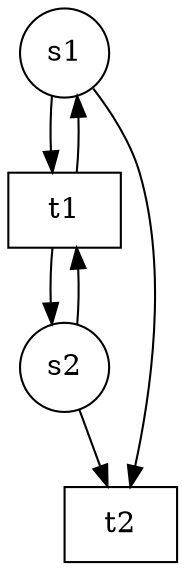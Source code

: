 digraph petrinet{
node[shape=circle];
"s1";
"s2";
"t1" [shape=box];
"t2" [shape=box];
"s1"->"t1"
"s1"->"t2"
"s2"->"t1"
"s2"->"t2"
"t1"->"s1"
"t1"->"s2"
}